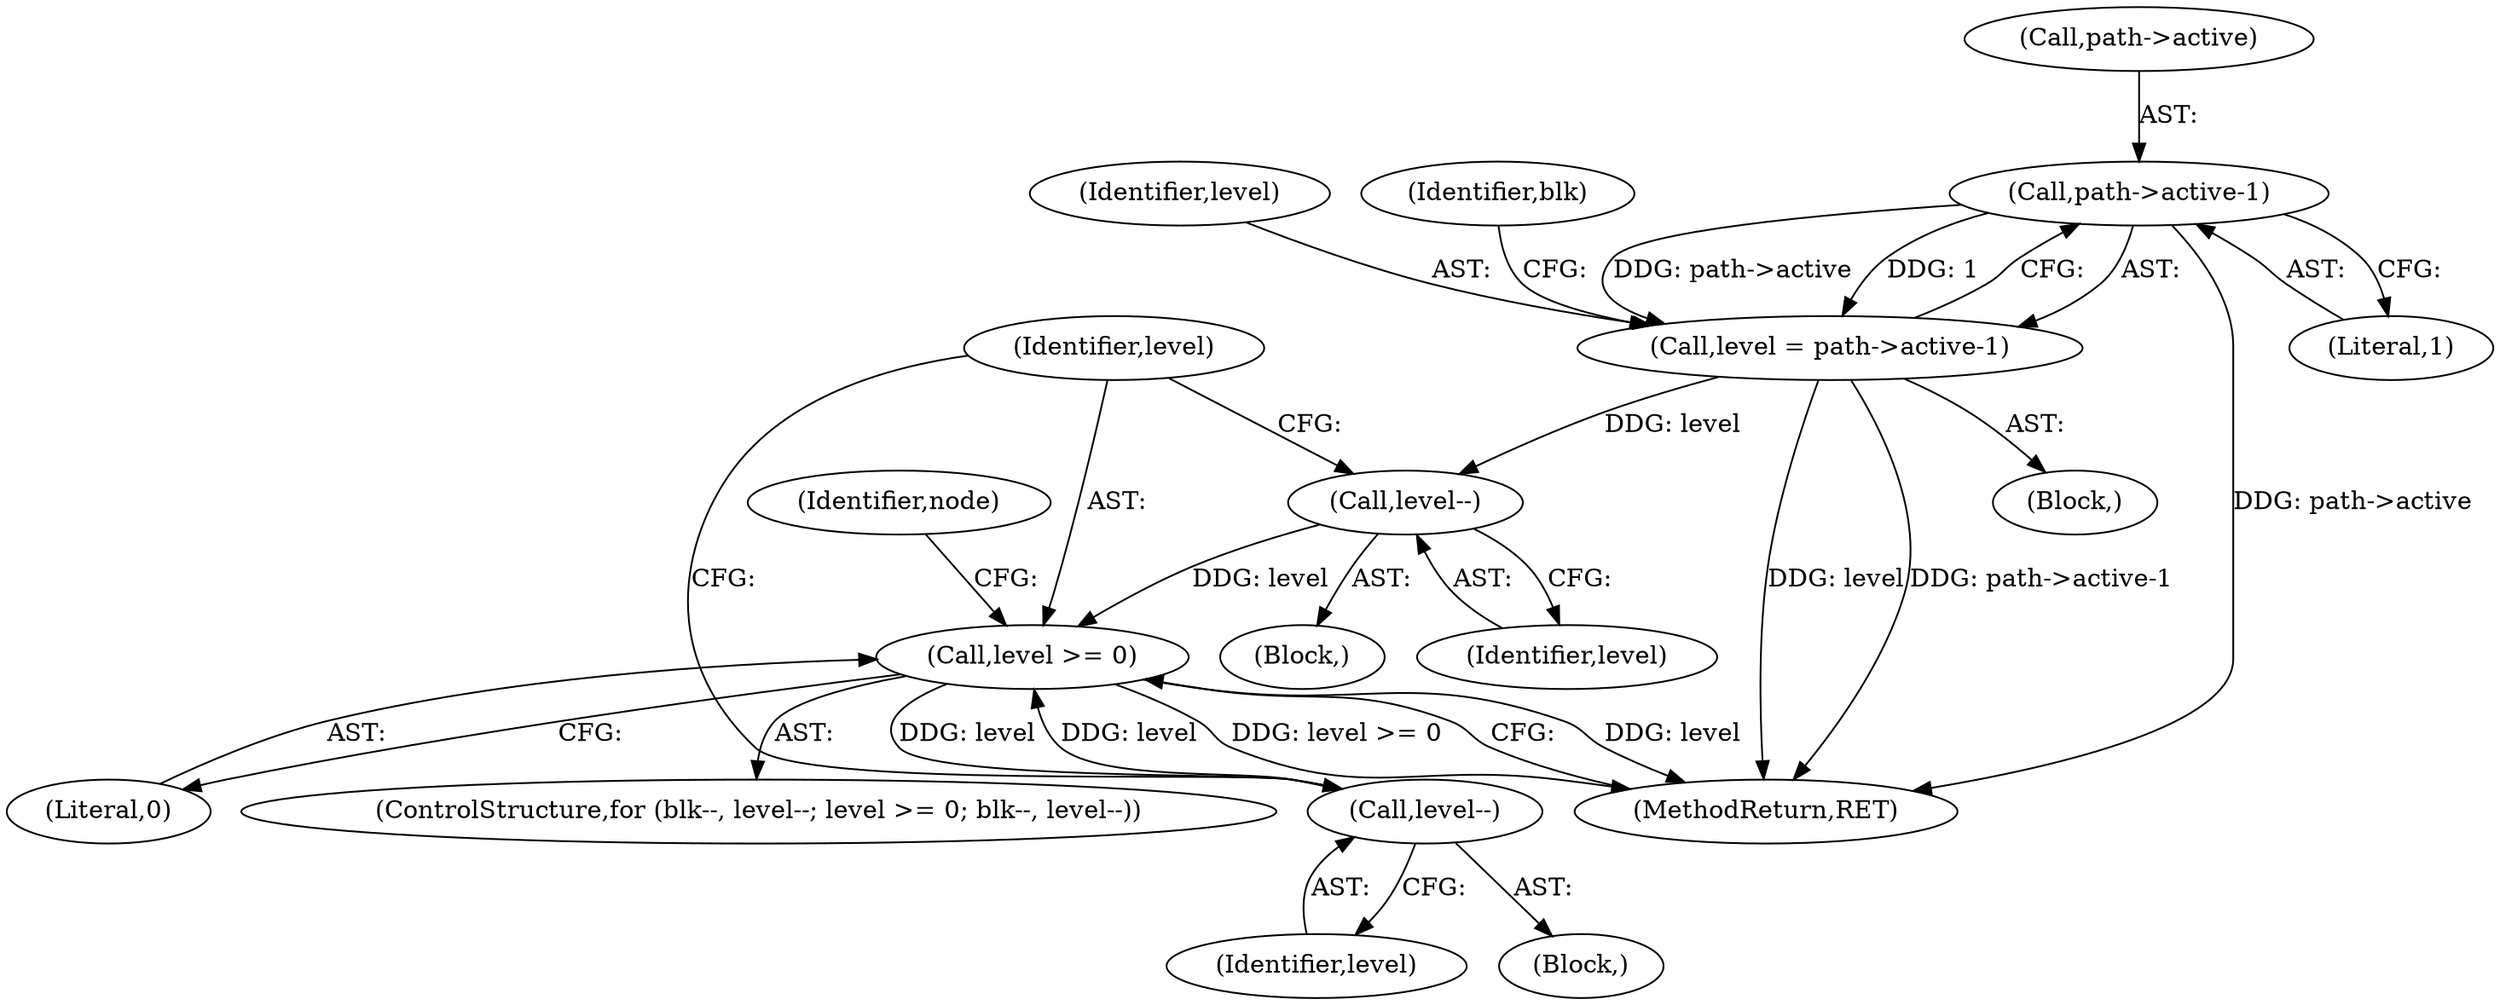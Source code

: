 digraph "0_linux_c88547a8119e3b581318ab65e9b72f27f23e641d@pointer" {
"1000127" [label="(Call,path->active-1)"];
"1000125" [label="(Call,level = path->active-1)"];
"1000196" [label="(Call,level--)"];
"1000198" [label="(Call,level >= 0)"];
"1000204" [label="(Call,level--)"];
"1000193" [label="(Block,)"];
"1000199" [label="(Identifier,level)"];
"1000126" [label="(Identifier,level)"];
"1000127" [label="(Call,path->active-1)"];
"1000278" [label="(MethodReturn,RET)"];
"1000204" [label="(Call,level--)"];
"1000205" [label="(Identifier,level)"];
"1000131" [label="(Literal,1)"];
"1000200" [label="(Literal,0)"];
"1000125" [label="(Call,level = path->active-1)"];
"1000198" [label="(Call,level >= 0)"];
"1000197" [label="(Identifier,level)"];
"1000128" [label="(Call,path->active)"];
"1000209" [label="(Identifier,node)"];
"1000201" [label="(Block,)"];
"1000103" [label="(Block,)"];
"1000133" [label="(Identifier,blk)"];
"1000192" [label="(ControlStructure,for (blk--, level--; level >= 0; blk--, level--))"];
"1000196" [label="(Call,level--)"];
"1000127" -> "1000125"  [label="AST: "];
"1000127" -> "1000131"  [label="CFG: "];
"1000128" -> "1000127"  [label="AST: "];
"1000131" -> "1000127"  [label="AST: "];
"1000125" -> "1000127"  [label="CFG: "];
"1000127" -> "1000278"  [label="DDG: path->active"];
"1000127" -> "1000125"  [label="DDG: path->active"];
"1000127" -> "1000125"  [label="DDG: 1"];
"1000125" -> "1000103"  [label="AST: "];
"1000126" -> "1000125"  [label="AST: "];
"1000133" -> "1000125"  [label="CFG: "];
"1000125" -> "1000278"  [label="DDG: level"];
"1000125" -> "1000278"  [label="DDG: path->active-1"];
"1000125" -> "1000196"  [label="DDG: level"];
"1000196" -> "1000193"  [label="AST: "];
"1000196" -> "1000197"  [label="CFG: "];
"1000197" -> "1000196"  [label="AST: "];
"1000199" -> "1000196"  [label="CFG: "];
"1000196" -> "1000198"  [label="DDG: level"];
"1000198" -> "1000192"  [label="AST: "];
"1000198" -> "1000200"  [label="CFG: "];
"1000199" -> "1000198"  [label="AST: "];
"1000200" -> "1000198"  [label="AST: "];
"1000209" -> "1000198"  [label="CFG: "];
"1000278" -> "1000198"  [label="CFG: "];
"1000198" -> "1000278"  [label="DDG: level"];
"1000198" -> "1000278"  [label="DDG: level >= 0"];
"1000204" -> "1000198"  [label="DDG: level"];
"1000198" -> "1000204"  [label="DDG: level"];
"1000204" -> "1000201"  [label="AST: "];
"1000204" -> "1000205"  [label="CFG: "];
"1000205" -> "1000204"  [label="AST: "];
"1000199" -> "1000204"  [label="CFG: "];
}
